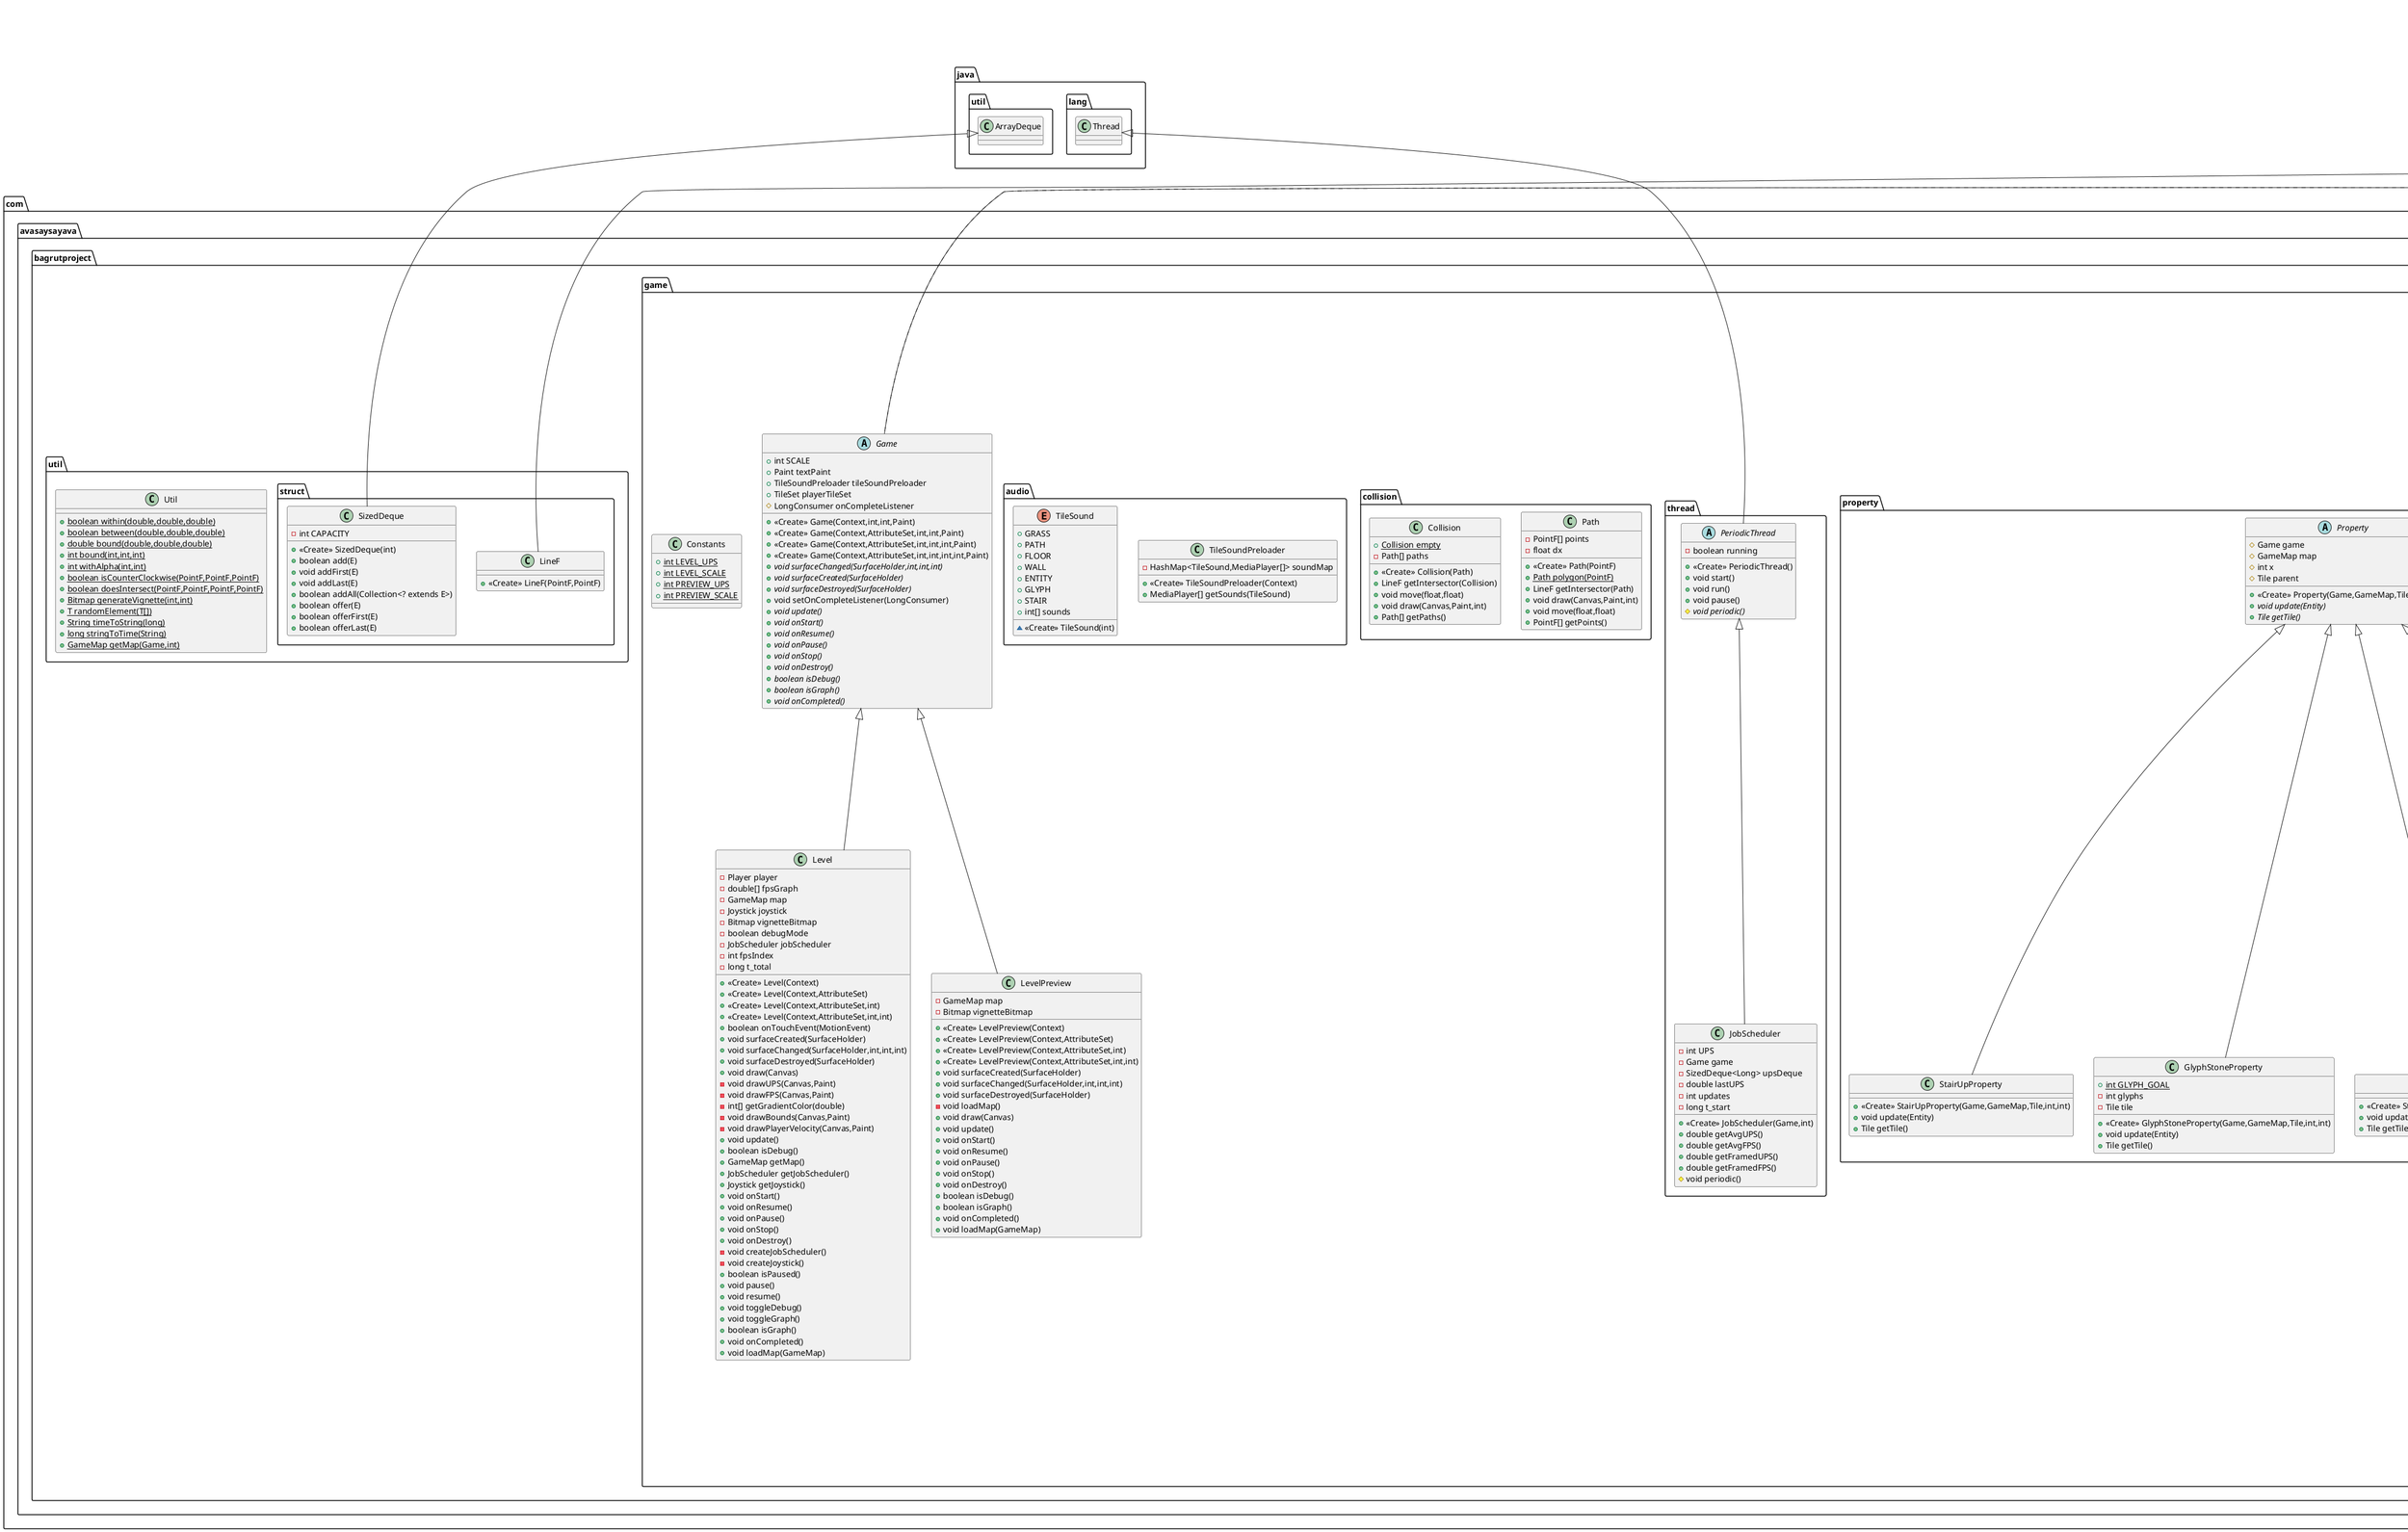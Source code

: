 @startuml
class com.avasaysayava.bagrutproject.activity.CreditsActivity {
- Button btn_back
- MediaPlayer click
# void onCreate(Bundle)
}


class com.avasaysayava.bagrutproject.database.DatabaseHelper {
- {static} String DATABASE_NAME
- {static} int DATABASE_VERSION
- {static} String SQL_CREATE_ENTRIES
- {static} String SQL_DELETE_ENTRIES
+ <<Create>> DatabaseHelper(Context)
+ void onCreate(SQLiteDatabase)
+ void onUpgrade(SQLiteDatabase,int,int)
}


class com.avasaysayava.bagrutproject.game.graphic.tileset.GlyphFloorTileSet {
+ <<Create>> GlyphFloorTileSet(Context)
# Tile[] getTileArray()
}

class com.avasaysayava.bagrutproject.game.gui.MovableJoystick {
+ <<Create>> MovableJoystick(Level,float,float,float)
# void arrange()
+ void enable(MotionEvent)
}

abstract class com.avasaysayava.bagrutproject.database.datasource.DataSource {
# DatabaseHelper databaseHelper
# Context context
# SQLiteDatabase database
+ <<Create>> DataSource(Context)
+ void openWriteable()
+ void openReadable()
+ void close()
}


class com.avasaysayava.bagrutproject.activity.MenuActivity {
- Button[] levels
- int currentLevel
- Button btn_play
- Leaderboard leaderboard
- TimesDataSource timesDataSource
- ScrollView scroll_ranks
- LevelPreview sv_level_preview
- MediaPlayer click
- TextView txt_level_title
# void onCreate(Bundle)
+ void previewMap(int)
- void loadLeaderboard()
# void onResume()
# void onStart()
# void onDestroy()
# void onStop()
# void onPause()
}


class com.avasaysayava.bagrutproject.util.struct.LineF {
+ <<Create>> LineF(PointF,PointF)
}

class com.avasaysayava.bagrutproject.game.entity.Player {
- float MAX_SPEED
- Shadow shadow
- Collision collision
- double wobble
- double Vx
- double angle
- int lastId
- boolean playSound
+ <<Create>> Player(Level,float,float,int)
+ void draw(Canvas)
+ double getSpeed()
- void updateVelocity(double,double)
+ void update()
- double getPreferredSpeed()
+ Collision getCollision()
+ int getLeft()
+ int getDown()
+ Shadow getShadow()
+ Point getCords()
+ double getVx()
+ double getVy()
- Point getCordsOnMap(GameMap)
}


class com.avasaysayava.bagrutproject.game.Level {
- Player player
- double[] fpsGraph
- GameMap map
- Joystick joystick
- Bitmap vignetteBitmap
- boolean debugMode
- JobScheduler jobScheduler
- int fpsIndex
- long t_total
+ <<Create>> Level(Context)
+ <<Create>> Level(Context,AttributeSet)
+ <<Create>> Level(Context,AttributeSet,int)
+ <<Create>> Level(Context,AttributeSet,int,int)
+ boolean onTouchEvent(MotionEvent)
+ void surfaceCreated(SurfaceHolder)
+ void surfaceChanged(SurfaceHolder,int,int,int)
+ void surfaceDestroyed(SurfaceHolder)
+ void draw(Canvas)
- void drawUPS(Canvas,Paint)
- void drawFPS(Canvas,Paint)
- int[] getGradientColor(double)
- void drawBounds(Canvas,Paint)
- void drawPlayerVelocity(Canvas,Paint)
+ void update()
+ boolean isDebug()
+ GameMap getMap()
+ JobScheduler getJobScheduler()
+ Joystick getJoystick()
+ void onStart()
+ void onResume()
+ void onPause()
+ void onStop()
+ void onDestroy()
- void createJobScheduler()
- void createJoystick()
+ boolean isPaused()
+ void pause()
+ void resume()
+ void toggleDebug()
+ void toggleGraph()
+ boolean isGraph()
+ void onCompleted()
+ void loadMap(GameMap)
}


class com.avasaysayava.bagrutproject.game.property.StairUpProperty {
+ <<Create>> StairUpProperty(Game,GameMap,Tile,int,int)
+ void update(Entity)
+ Tile getTile()
}

class com.avasaysayava.bagrutproject.game.graphic.gamemap.debugmap.GroundMap {
+ <<Create>> GroundMap(Game,float,float)
}

abstract class com.avasaysayava.bagrutproject.game.graphic.gamemap.debugmap.DebugMap {
+ <<Create>> DebugMap(Game,List<Tile>[][],int,float,float)
}

class com.avasaysayava.bagrutproject.activity.LevelActivity {
- Level sv_level
- int levelNumber
- Intent backgroundMusicService
- TimesDataSource timesDataSource
- ImageButton img_btn_play
- MediaPlayer click
# void onCreate(Bundle)
- void resumeLevel()
- void pauseLevel()
- void showLeaveDialog()
# void onStart()
# void onResume()
# void onPause()
# void onStop()
# void onDestroy()
+ void onBackPressed()
+ void onCompleted(long)
- void showTimeDialog(long,long,boolean)
}


abstract class com.avasaysayava.bagrutproject.game.entity.Entity {
# Level level
# float x
# int z
# double mass
- int glyphs
+ <<Create>> Entity(Level,double,float,float,int)
+ void move(float,float)
+ void translate(float,float)
+ float getX()
+ float getY()
+ void addGlyphs(int)
+ int getGlyphs(int)
+ {abstract}void draw(Canvas)
+ {abstract}void update()
+ {abstract}Collision getCollision()
+ {abstract}int getLeft()
+ {abstract}int getDown()
+ {abstract}Shadow getShadow()
+ int getZ()
+ void setZ(int)
+ {abstract}Point getCords()
}


class com.avasaysayava.bagrutproject.game.graphic.gamemap.GameMap {
+ int TILE_SIZE
# List<Layer> layers
# List<Tile>[][] map
# Game game
# float x
- int glyphs
+ <<Create>> GameMap(Game,List<Tile>[][],int,float,float)
+ <<Create>> GameMap(Game,List<Tile>[][],List<Layer>,int,float,float)
+ {static} int getEvaluation(Object,Object,GameMap)
- {static} Prioritised getPrioritised(Object,GameMap)
- void generateLayers(List<Tile>[][])
- int getMaxZ()
- Layer generateLayer(List<Tile>[][],int)
+ Game getGame()
+ void setGame(Game)
+ void arrange()
+ void move(float,float)
+ void translate(float,float)
+ void update(Entity)
+ void draw(Canvas,Entity)
+ LineF getIntersector(Entity)
+ List<Tile> getTiles(int,int)
+ List<Tile> getTiles(int,int,int)
+ float getX()
+ float getY()
+ int getColumns()
+ int getRows()
+ List<Layer> getLayers()
+ void clear()
+ void prepare()
+ void addGlyphs(int)
+ void removeGlyphs(int)
+ void onNoGlyphs()
+ List<Tile>[][] getMap()
}


class com.avasaysayava.bagrutproject.game.graphic.gamemap.Prioritised {
+ int z
+ int down
+ int left
+ int x
+ int y
}

class com.avasaysayava.bagrutproject.game.thread.JobScheduler {
- int UPS
- Game game
- SizedDeque<Long> upsDeque
- double lastUPS
- int updates
- long t_start
+ <<Create>> JobScheduler(Game,int)
+ double getAvgUPS()
+ double getAvgFPS()
+ double getFramedUPS()
+ double getFramedFPS()
# void periodic()
}


class com.avasaysayava.bagrutproject.activity.HowToPlayActivity {
- Button btn_back
- MediaPlayer click
# void onCreate(Bundle)
}


class com.avasaysayava.bagrutproject.game.graphic.gamemap.debugmap.StructuresMap {
+ <<Create>> StructuresMap(Game,float,float)
}

abstract class com.avasaysayava.bagrutproject.game.Game {
+ int SCALE
+ Paint textPaint
+ TileSoundPreloader tileSoundPreloader
+ TileSet playerTileSet
# LongConsumer onCompleteListener
+ <<Create>> Game(Context,int,int,Paint)
+ <<Create>> Game(Context,AttributeSet,int,int,Paint)
+ <<Create>> Game(Context,AttributeSet,int,int,int,Paint)
+ <<Create>> Game(Context,AttributeSet,int,int,int,int,Paint)
+ {abstract}void surfaceChanged(SurfaceHolder,int,int,int)
+ {abstract}void surfaceCreated(SurfaceHolder)
+ {abstract}void surfaceDestroyed(SurfaceHolder)
+ void setOnCompleteListener(LongConsumer)
+ {abstract}void update()
+ {abstract}void onStart()
+ {abstract}void onResume()
+ {abstract}void onPause()
+ {abstract}void onStop()
+ {abstract}void onDestroy()
+ {abstract}boolean isDebug()
+ {abstract}boolean isGraph()
+ {abstract}void onCompleted()
}


class com.avasaysayava.bagrutproject.game.graphic.gamemap.debugmap.WallsMap {
+ <<Create>> WallsMap(Game,float,float)
}

class com.avasaysayava.bagrutproject.game.graphic.tileset.GroundTileSet {
+ <<Create>> GroundTileSet(Context)
# Tile[] getTileArray()
}

class com.avasaysayava.bagrutproject.game.LevelPreview {
- GameMap map
- Bitmap vignetteBitmap
+ <<Create>> LevelPreview(Context)
+ <<Create>> LevelPreview(Context,AttributeSet)
+ <<Create>> LevelPreview(Context,AttributeSet,int)
+ <<Create>> LevelPreview(Context,AttributeSet,int,int)
+ void surfaceCreated(SurfaceHolder)
+ void surfaceChanged(SurfaceHolder,int,int,int)
+ void surfaceDestroyed(SurfaceHolder)
- void loadMap()
+ void draw(Canvas)
+ void update()
+ void onStart()
+ void onResume()
+ void onPause()
+ void onStop()
+ void onDestroy()
+ boolean isDebug()
+ boolean isGraph()
+ void onCompleted()
+ void loadMap(GameMap)
}


class com.avasaysayava.bagrutproject.leaderboard.Leaderboard {
- List<RelativeLayout> rows
- RelativeLayout marked
+ <<Create>> Leaderboard(Context)
+ <<Create>> Leaderboard(Context,AttributeSet)
+ <<Create>> Leaderboard(Context,AttributeSet,int)
+ <<Create>> Leaderboard(Context,AttributeSet,int,int)
- void add(String)
- void offer(String,int)
+ void update()
+ void clear()
- void updateRanks()
- void mark(RelativeLayout)
- void unmark(RelativeLayout)
+ void markTime(String)
+ void loadLevel(TimesDataSource,int)
+ int getMarkedY()
+ boolean isLoaded()
}


abstract class com.avasaysayava.bagrutproject.game.property.Property {
# Game game
# GameMap map
# int x
# Tile parent
+ <<Create>> Property(Game,GameMap,Tile,int,int)
+ {abstract}void update(Entity)
+ {abstract}Tile getTile()
}


class com.avasaysayava.bagrutproject.util.Util {
+ {static} boolean within(double,double,double)
+ {static} boolean between(double,double,double)
+ {static} double bound(double,double,double)
+ {static} int bound(int,int,int)
+ {static} int withAlpha(int,int)
+ {static} boolean isCounterClockwise(PointF,PointF,PointF)
+ {static} boolean doesIntersect(PointF,PointF,PointF,PointF)
+ {static} Bitmap generateVignette(int,int)
+ {static} T randomElement(T[])
+ {static} String timeToString(long)
+ {static} long stringToTime(String)
+ {static} GameMap getMap(Game,int)
}

class com.avasaysayava.bagrutproject.game.collision.Path {
- PointF[] points
- float dx
+ <<Create>> Path(PointF)
+ {static} Path polygon(PointF)
+ LineF getIntersector(Path)
+ void draw(Canvas,Paint,int)
+ void move(float,float)
+ PointF[] getPoints()
}


class com.avasaysayava.bagrutproject.game.audio.TileSoundPreloader {
- HashMap<TileSound,MediaPlayer[]> soundMap
+ <<Create>> TileSoundPreloader(Context)
+ MediaPlayer[] getSounds(TileSound)
}


class com.avasaysayava.bagrutproject.game.property.GlyphStoneProperty {
+ {static} int GLYPH_GOAL
- int glyphs
- Tile tile
+ <<Create>> GlyphStoneProperty(Game,GameMap,Tile,int,int)
+ void update(Entity)
+ Tile getTile()
}


class com.avasaysayava.bagrutproject.game.graphic.gamemap.levelmap.Level1Map {
+ <<Create>> Level1Map(Game)
}

class com.avasaysayava.bagrutproject.game.property.StairDownProperty {
+ <<Create>> StairDownProperty(Game,GameMap,Tile,int,int)
+ void update(Entity)
+ Tile getTile()
}

class com.avasaysayava.bagrutproject.activity.StartActivity {
- RadioGroup rg_options_menu
- Button btn_go
- MediaPlayer click
# void onCreate(Bundle)
}


class com.avasaysayava.bagrutproject.game.graphic.gamemap.debugmap.GlyphFloorMap {
+ <<Create>> GlyphFloorMap(Game,float,float)
}

class com.avasaysayava.bagrutproject.service.BackgroundMusicService {
- MediaPlayer player
+ IBinder onBind(Intent)
+ int onStartCommand(Intent,int,int)
+ void onDestroy()
}


abstract class com.avasaysayava.bagrutproject.game.graphic.tileset.TileSet {
- Bitmap bitmap
- Tile[] tiles
+ <<Create>> TileSet(Context,int)
# {abstract}Tile[] getTileArray()
+ Bitmap getBitmap()
+ Tile getTile(int,int,int,int,int,int,Collision,Collision,Collision,TileSound)
+ Tile getTile(int,int,int,int,int,int,int,Collision,Collision,Collision,TileSound)
+ Tile getTile(int)
}


class com.avasaysayava.bagrutproject.game.graphic.tileset.WallsTileSet {
+ <<Create>> WallsTileSet(Context)
# Tile[] getTileArray()
}

class com.avasaysayava.bagrutproject.game.entity.Shadow {
- Tile tile
- Entity entity
+ <<Create>> Shadow(Level,Entity,Tile)
+ void draw(Canvas)
+ void update()
+ Collision getCollision()
+ int getLeft()
+ int getDown()
+ Shadow getShadow()
+ int getZ()
+ void setZ(int)
+ Point getCords()
}


class com.avasaysayava.bagrutproject.game.property.GlyphProperty {
- Tile tile
+ <<Create>> GlyphProperty(Game,GameMap,Tile,int,int)
+ void update(Entity)
+ Tile getTile()
}


class com.avasaysayava.bagrutproject.game.Constants {
+ {static} int LEVEL_UPS
+ {static} int LEVEL_SCALE
+ {static} int PREVIEW_UPS
+ {static} int PREVIEW_SCALE
}

class com.avasaysayava.bagrutproject.game.collision.Collision {
+ {static} Collision empty
- Path[] paths
+ <<Create>> Collision(Path)
+ LineF getIntersector(Collision)
+ void move(float,float)
+ void draw(Canvas,Paint,int)
+ Path[] getPaths()
}


class com.avasaysayava.bagrutproject.game.graphic.tileset.PlayerTileSet {
+ <<Create>> PlayerTileSet(Context)
# Tile[] getTileArray()
}

class com.avasaysayava.bagrutproject.game.graphic.tileset.FloorTileSet {
+ <<Create>> FloorTileSet(Context)
# Tile[] getTileArray()
}

class com.avasaysayava.bagrutproject.game.graphic.gamemap.debugmap.FloorMap {
+ <<Create>> FloorMap(Game,float,float)
}

class com.avasaysayava.bagrutproject.game.graphic.gamemap.Layer {
- int z
- GameMap gameMap
- List<Tile>[][] map
- float x
+ <<Create>> Layer(GameMap,List<Tile>[][],int)
+ void arrange()
+ void draw(Canvas,Entity)
+ int getZ()
+ void prepare(float,float)
+ void update(Entity)
+ List<Tile> getTiles(int,int)
+ void move(float,float)
+ void translate(float,float)
}


class com.avasaysayava.bagrutproject.database.DatabaseContract {
}
class com.avasaysayava.bagrutproject.database.TimesEntry {
+ {static} String TABLE_NAME
+ {static} String COLUMN_TIME
+ {static} String COLUMN_LEVEL
}

class com.avasaysayava.bagrutproject.util.struct.SizedDeque {
- int CAPACITY
+ <<Create>> SizedDeque(int)
+ boolean add(E)
+ void addFirst(E)
+ void addLast(E)
+ boolean addAll(Collection<? extends E>)
+ boolean offer(E)
+ boolean offerFirst(E)
+ boolean offerLast(E)
}


enum com.avasaysayava.bagrutproject.game.audio.TileSound {
+  GRASS
+  PATH
+  FLOOR
+  WALL
+  ENTITY
+  GLYPH
+  STAIR
+ int[] sounds
~ <<Create>> TileSound(int)
}


class com.avasaysayava.bagrutproject.game.graphic.Tile {
+ {static} Tile empty
- int z
- int down
- int scale
- TileSound type
- TileSet tileSet
- Rect bounds
- Collision collision
- Collision collisionTop
- Collision collisionDown
- Property property
- int id
- boolean drawnLazy
+ <<Create>> Tile(Tile)
- <<Create>> Tile(Tile,int,int)
+ <<Create>> Tile(TileSet,Rect,Collision,Collision,Collision,int,int,TileSound)
+ Property getProperty()
+ void setProperty(Property)
+ void draw(Canvas,float,float,Paint)
+ void draw(Canvas,float,float,double,double,Paint)
+ LineF getIntersector(Entity)
+ void move(float,float)
+ int getWidth()
+ int getHeight()
+ TileSet getTileSet()
+ Rect getBounds()
+ int getScale()
+ Collision getCollision()
+ Collision getCollisionTop()
+ Collision getCollisionDown()
+ int getDown()
+ int getLeft()
+ int getZ()
+ TileSound getType()
+ Tile withScale(int)
+ Tile withZ(int)
+ int getId()
+ void setId(int)
+ void setDrawnLazy(boolean)
+ boolean getDrawnLazy()
+ Tile clone()
}


class com.avasaysayava.bagrutproject.database.datasource.TimesDataSource {
- String PREFS_NAME
+ <<Create>> TimesDataSource(Context)
+ Long getBestTime(int)
+ List<Long> getAllTimes(int)
+ Long getLastTime(int)
+ void setLastTime(long,int)
+ void addTime(long,int)
}


class com.avasaysayava.bagrutproject.game.gui.Joystick {
- float radius
- Paint innerPaint
- Paint outerPaint
- float X
# float outerX
# float innerX
- boolean enabled
+ <<Create>> Joystick(Level,float,float,float)
+ void draw(Canvas)
# void arrange()
+ double getDistance(MotionEvent)
+ double getDistance()
+ double getPercentage()
+ double getRadians()
+ double getAngle()
+ double getSin()
+ double getCos()
+ boolean isPressed(MotionEvent)
+ void enable(MotionEvent)
+ void disable()
+ boolean isEnabled()
+ void reset()
+ void press(MotionEvent)
+ float getRadius()
}


class com.avasaysayava.bagrutproject.game.graphic.tileset.StructuresTileSet {
+ <<Create>> StructuresTileSet(Context)
# Tile[] getTileArray()
}

class com.avasaysayava.bagrutproject.game.graphic.gamemap.levelmap.Level2Map {
+ <<Create>> Level2Map(Game)
}

abstract class com.avasaysayava.bagrutproject.game.thread.PeriodicThread {
- boolean running
+ <<Create>> PeriodicThread()
+ void start()
+ void run()
+ void pause()
# {abstract}void periodic()
}


abstract class com.avasaysayava.bagrutproject.game.graphic.gamemap.levelmap.LevelMap {
# <<Create>> LevelMap(Game,List<Tile>[][],int,float,float)
}



android.app.Activity <|-- com.avasaysayava.bagrutproject.activity.CreditsActivity
android.database.sqlite.SQLiteOpenHelper <|-- com.avasaysayava.bagrutproject.database.DatabaseHelper
com.avasaysayava.bagrutproject.game.graphic.tileset.TileSet <|-- com.avasaysayava.bagrutproject.game.graphic.tileset.GlyphFloorTileSet
com.avasaysayava.bagrutproject.game.gui.Joystick <|-- com.avasaysayava.bagrutproject.game.gui.MovableJoystick
android.app.Activity <|-- com.avasaysayava.bagrutproject.activity.MenuActivity
android.util.Pair <|-- com.avasaysayava.bagrutproject.util.struct.LineF
com.avasaysayava.bagrutproject.game.entity.Entity <|-- com.avasaysayava.bagrutproject.game.entity.Player
com.avasaysayava.bagrutproject.game.Game <|-- com.avasaysayava.bagrutproject.game.Level
com.avasaysayava.bagrutproject.game.property.Property <|-- com.avasaysayava.bagrutproject.game.property.StairUpProperty
com.avasaysayava.bagrutproject.game.graphic.gamemap.debugmap.DebugMap <|-- com.avasaysayava.bagrutproject.game.graphic.gamemap.debugmap.GroundMap
com.avasaysayava.bagrutproject.game.graphic.gamemap.GameMap <|-- com.avasaysayava.bagrutproject.game.graphic.gamemap.debugmap.DebugMap
android.app.Activity <|-- com.avasaysayava.bagrutproject.activity.LevelActivity
com.avasaysayava.bagrutproject.game.graphic.gamemap.GameMap +. com.avasaysayava.bagrutproject.game.graphic.gamemap.Prioritised
com.avasaysayava.bagrutproject.game.thread.PeriodicThread <|-- com.avasaysayava.bagrutproject.game.thread.JobScheduler
android.app.Activity <|-- com.avasaysayava.bagrutproject.activity.HowToPlayActivity
com.avasaysayava.bagrutproject.game.graphic.gamemap.debugmap.DebugMap <|-- com.avasaysayava.bagrutproject.game.graphic.gamemap.debugmap.StructuresMap
android.view.Callback <|.. com.avasaysayava.bagrutproject.game.Game
android.view.SurfaceHolder +. android.view.Callback
android.view.SurfaceView <|-- com.avasaysayava.bagrutproject.game.Game
com.avasaysayava.bagrutproject.game.graphic.gamemap.debugmap.DebugMap <|-- com.avasaysayava.bagrutproject.game.graphic.gamemap.debugmap.WallsMap
com.avasaysayava.bagrutproject.game.graphic.tileset.TileSet <|-- com.avasaysayava.bagrutproject.game.graphic.tileset.GroundTileSet
com.avasaysayava.bagrutproject.game.Game <|-- com.avasaysayava.bagrutproject.game.LevelPreview
android.widget.LinearLayout <|-- com.avasaysayava.bagrutproject.leaderboard.Leaderboard
com.avasaysayava.bagrutproject.game.property.Property <|-- com.avasaysayava.bagrutproject.game.property.GlyphStoneProperty
com.avasaysayava.bagrutproject.game.graphic.gamemap.levelmap.LevelMap <|-- com.avasaysayava.bagrutproject.game.graphic.gamemap.levelmap.Level1Map
com.avasaysayava.bagrutproject.game.property.Property <|-- com.avasaysayava.bagrutproject.game.property.StairDownProperty
android.app.Activity <|-- com.avasaysayava.bagrutproject.activity.StartActivity
com.avasaysayava.bagrutproject.game.graphic.gamemap.debugmap.DebugMap <|-- com.avasaysayava.bagrutproject.game.graphic.gamemap.debugmap.GlyphFloorMap
android.app.Service <|-- com.avasaysayava.bagrutproject.service.BackgroundMusicService
com.avasaysayava.bagrutproject.game.graphic.tileset.TileSet <|-- com.avasaysayava.bagrutproject.game.graphic.tileset.WallsTileSet
com.avasaysayava.bagrutproject.game.entity.Entity <|-- com.avasaysayava.bagrutproject.game.entity.Shadow
com.avasaysayava.bagrutproject.game.property.Property <|-- com.avasaysayava.bagrutproject.game.property.GlyphProperty
com.avasaysayava.bagrutproject.game.graphic.tileset.TileSet <|-- com.avasaysayava.bagrutproject.game.graphic.tileset.PlayerTileSet
com.avasaysayava.bagrutproject.game.graphic.tileset.TileSet <|-- com.avasaysayava.bagrutproject.game.graphic.tileset.FloorTileSet
com.avasaysayava.bagrutproject.game.graphic.gamemap.debugmap.DebugMap <|-- com.avasaysayava.bagrutproject.game.graphic.gamemap.debugmap.FloorMap
com.avasaysayava.bagrutproject.database.DatabaseContract +.. com.avasaysayava.bagrutproject.database.TimesEntry
android.provider.BaseColumns <|.. com.avasaysayava.bagrutproject.database.TimesEntry
java.util.ArrayDeque <|-- com.avasaysayava.bagrutproject.util.struct.SizedDeque
com.avasaysayava.bagrutproject.database.datasource.DataSource <|-- com.avasaysayava.bagrutproject.database.datasource.TimesDataSource
com.avasaysayava.bagrutproject.game.graphic.tileset.TileSet <|-- com.avasaysayava.bagrutproject.game.graphic.tileset.StructuresTileSet
com.avasaysayava.bagrutproject.game.graphic.gamemap.levelmap.LevelMap <|-- com.avasaysayava.bagrutproject.game.graphic.gamemap.levelmap.Level2Map
java.lang.Thread <|-- com.avasaysayava.bagrutproject.game.thread.PeriodicThread
com.avasaysayava.bagrutproject.game.graphic.gamemap.GameMap <|-- com.avasaysayava.bagrutproject.game.graphic.gamemap.levelmap.LevelMap
@enduml